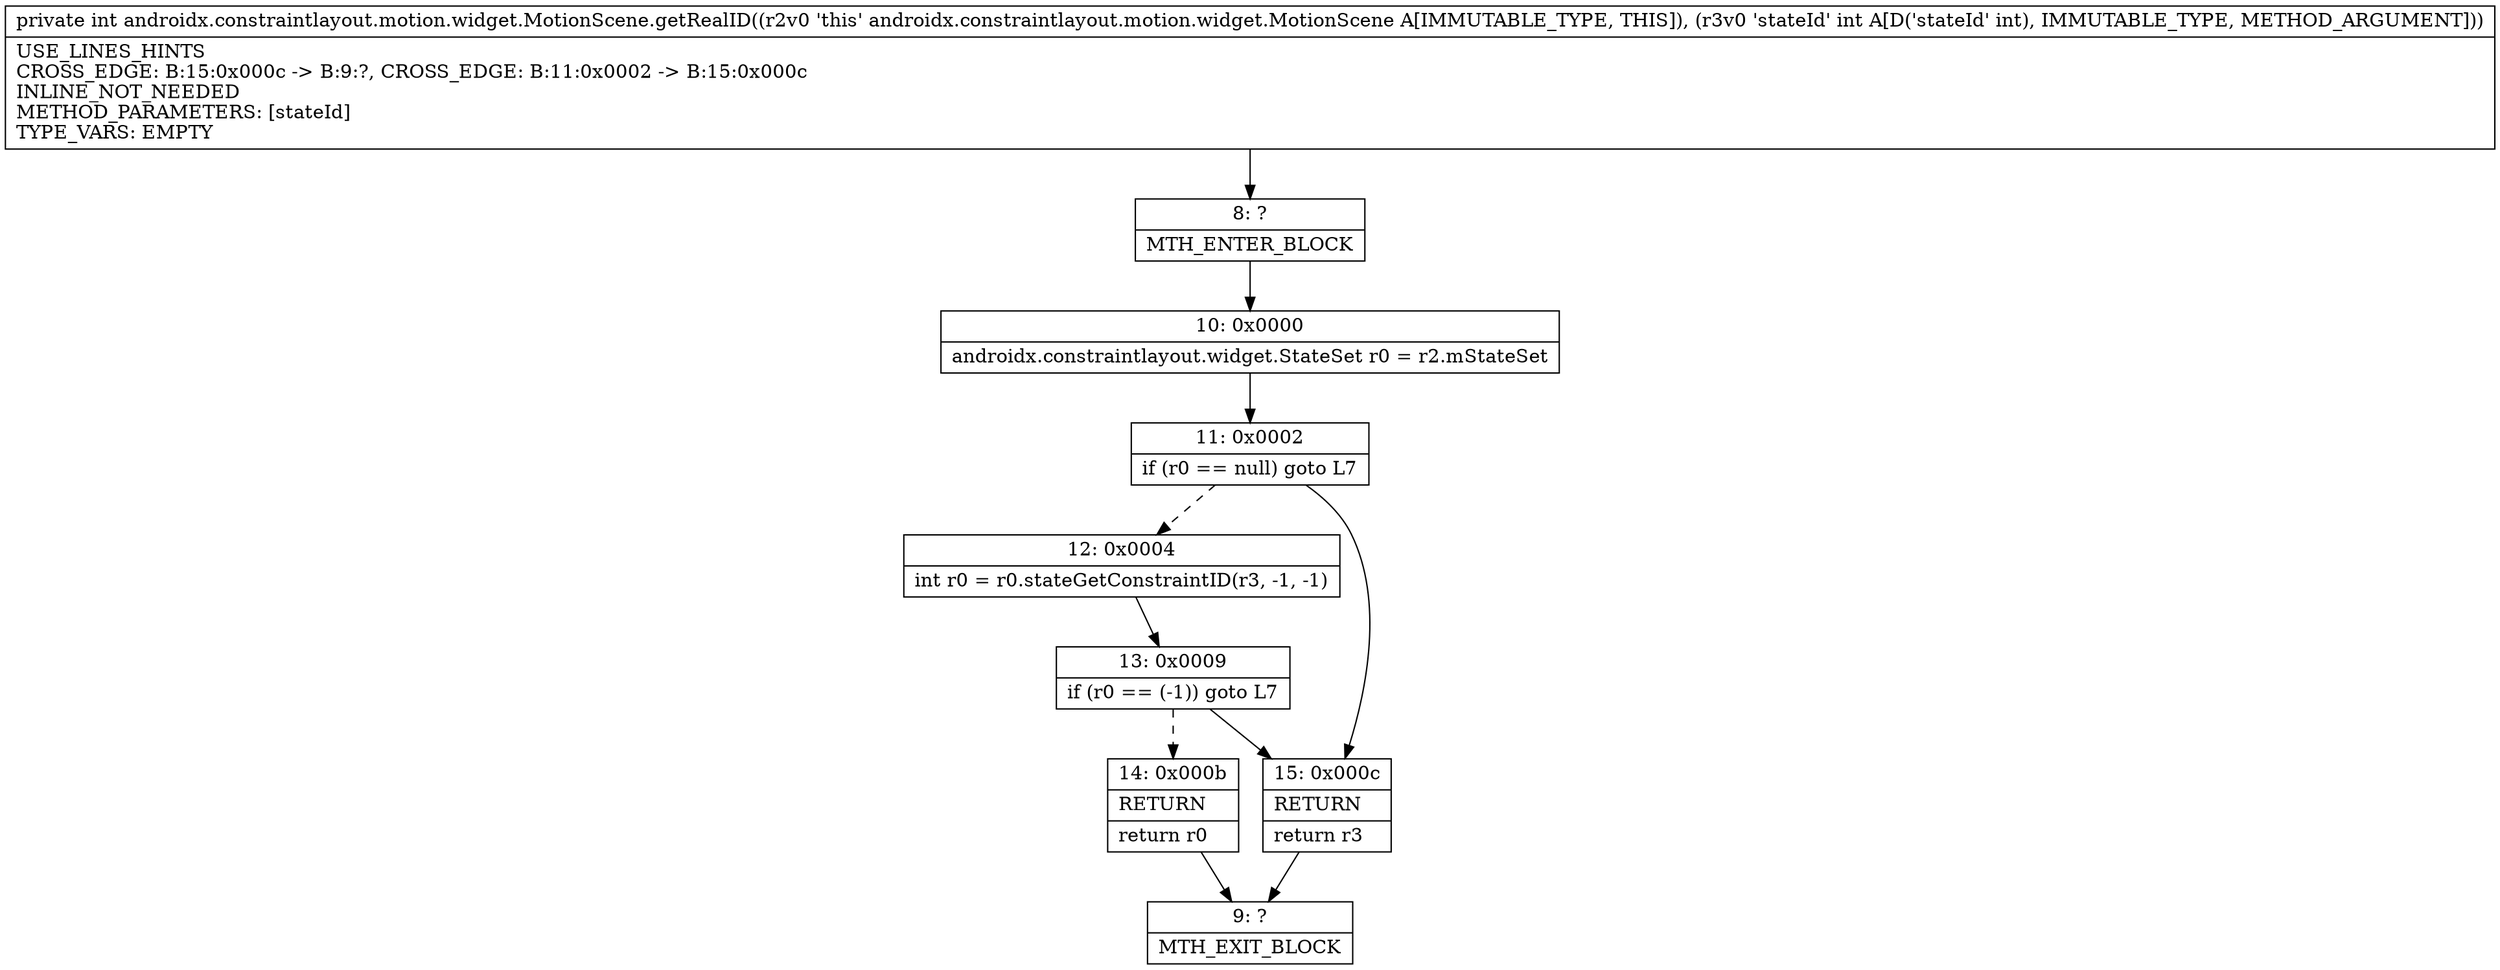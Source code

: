 digraph "CFG forandroidx.constraintlayout.motion.widget.MotionScene.getRealID(I)I" {
Node_8 [shape=record,label="{8\:\ ?|MTH_ENTER_BLOCK\l}"];
Node_10 [shape=record,label="{10\:\ 0x0000|androidx.constraintlayout.widget.StateSet r0 = r2.mStateSet\l}"];
Node_11 [shape=record,label="{11\:\ 0x0002|if (r0 == null) goto L7\l}"];
Node_12 [shape=record,label="{12\:\ 0x0004|int r0 = r0.stateGetConstraintID(r3, \-1, \-1)\l}"];
Node_13 [shape=record,label="{13\:\ 0x0009|if (r0 == (\-1)) goto L7\l}"];
Node_14 [shape=record,label="{14\:\ 0x000b|RETURN\l|return r0\l}"];
Node_9 [shape=record,label="{9\:\ ?|MTH_EXIT_BLOCK\l}"];
Node_15 [shape=record,label="{15\:\ 0x000c|RETURN\l|return r3\l}"];
MethodNode[shape=record,label="{private int androidx.constraintlayout.motion.widget.MotionScene.getRealID((r2v0 'this' androidx.constraintlayout.motion.widget.MotionScene A[IMMUTABLE_TYPE, THIS]), (r3v0 'stateId' int A[D('stateId' int), IMMUTABLE_TYPE, METHOD_ARGUMENT]))  | USE_LINES_HINTS\lCROSS_EDGE: B:15:0x000c \-\> B:9:?, CROSS_EDGE: B:11:0x0002 \-\> B:15:0x000c\lINLINE_NOT_NEEDED\lMETHOD_PARAMETERS: [stateId]\lTYPE_VARS: EMPTY\l}"];
MethodNode -> Node_8;Node_8 -> Node_10;
Node_10 -> Node_11;
Node_11 -> Node_12[style=dashed];
Node_11 -> Node_15;
Node_12 -> Node_13;
Node_13 -> Node_14[style=dashed];
Node_13 -> Node_15;
Node_14 -> Node_9;
Node_15 -> Node_9;
}

